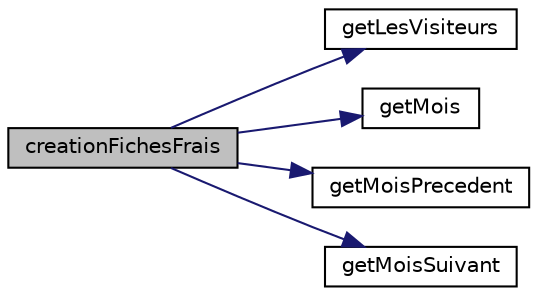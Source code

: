 digraph "creationFichesFrais"
{
 // LATEX_PDF_SIZE
  edge [fontname="Helvetica",fontsize="10",labelfontname="Helvetica",labelfontsize="10"];
  node [fontname="Helvetica",fontsize="10",shape=record];
  rankdir="LR";
  Node0 [label="creationFichesFrais",height=0.2,width=0.4,color="black", fillcolor="grey75", style="filled", fontcolor="black",tooltip=" "];
  Node0 -> Node1 [color="midnightblue",fontsize="10",style="solid",fontname="Helvetica"];
  Node1 [label="getLesVisiteurs",height=0.2,width=0.4,color="black", fillcolor="white", style="filled",URL="$fonctions_8php.html#a2acfd2dba761253597a1ab45974a0960",tooltip=" "];
  Node0 -> Node2 [color="midnightblue",fontsize="10",style="solid",fontname="Helvetica"];
  Node2 [label="getMois",height=0.2,width=0.4,color="black", fillcolor="white", style="filled",URL="$fonctions_8php.html#ac6b26dbc90d7a5ec71b0585ee0786a41",tooltip=" "];
  Node0 -> Node3 [color="midnightblue",fontsize="10",style="solid",fontname="Helvetica"];
  Node3 [label="getMoisPrecedent",height=0.2,width=0.4,color="black", fillcolor="white", style="filled",URL="$fonctions_8php.html#aeeb91507878426d6313448a6bd1cad7c",tooltip=" "];
  Node0 -> Node4 [color="midnightblue",fontsize="10",style="solid",fontname="Helvetica"];
  Node4 [label="getMoisSuivant",height=0.2,width=0.4,color="black", fillcolor="white", style="filled",URL="$fonctions_8php.html#a645aa8a245cbeb2d0d167fcc942b9b5c",tooltip=" "];
}
